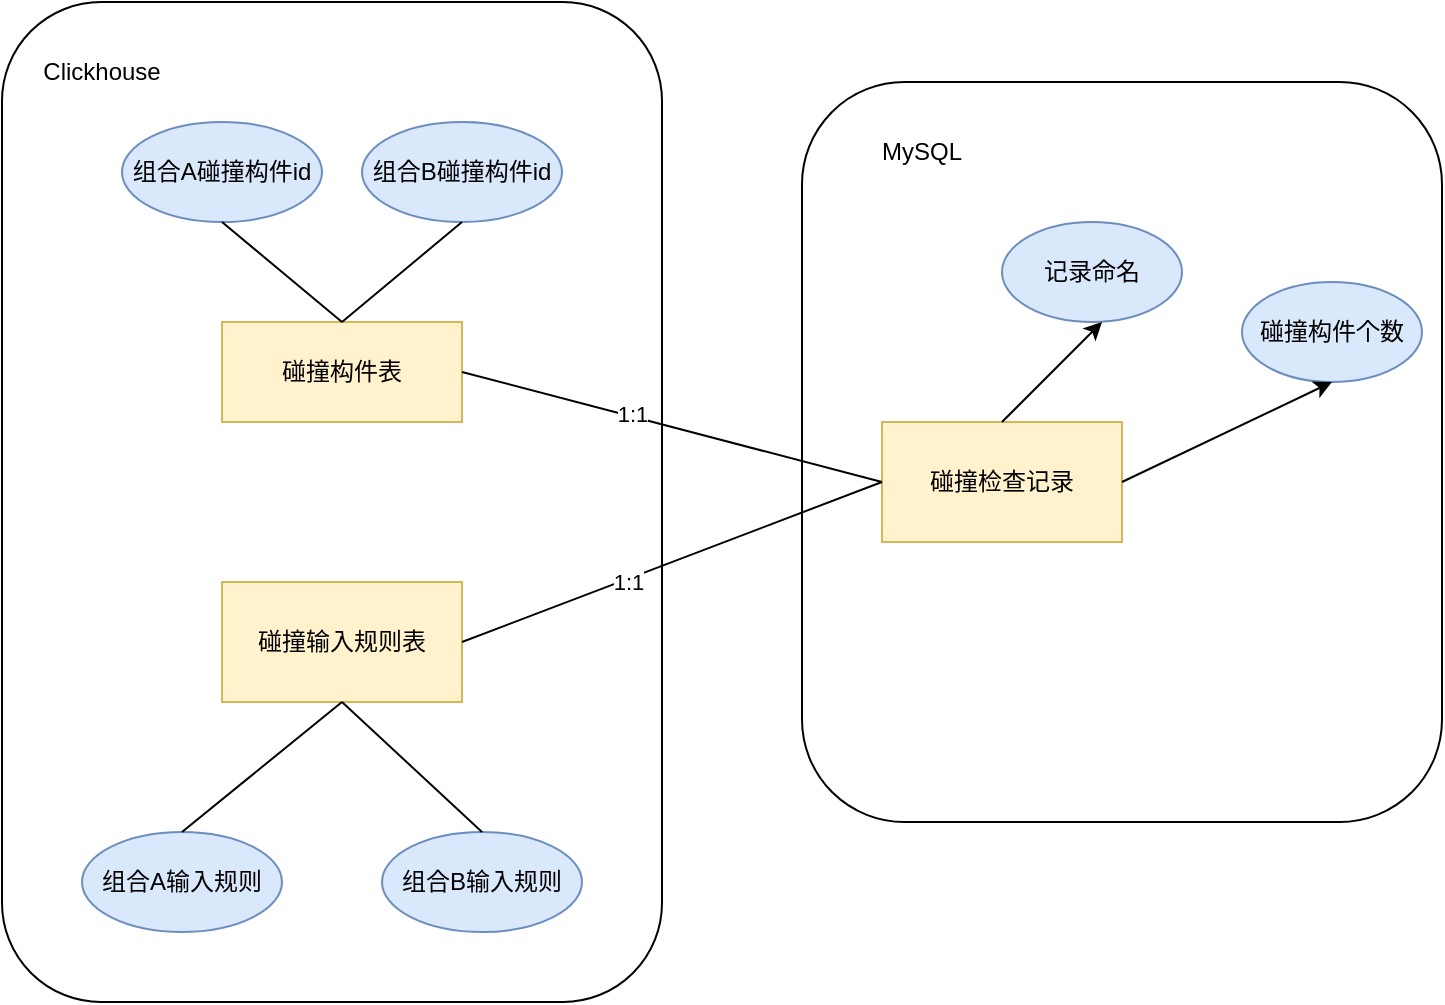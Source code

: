 <mxfile version="24.7.10">
  <diagram name="第 1 页" id="7Tk4QD-IKA3m55gs-sub">
    <mxGraphModel dx="1259" dy="793" grid="1" gridSize="10" guides="1" tooltips="1" connect="1" arrows="1" fold="1" page="1" pageScale="1" pageWidth="827" pageHeight="1169" math="0" shadow="0">
      <root>
        <mxCell id="0" />
        <mxCell id="1" parent="0" />
        <mxCell id="iMq_VFgvEjlT29_wrOhP-30" value="" style="rounded=1;whiteSpace=wrap;html=1;arcSize=16;" vertex="1" parent="1">
          <mxGeometry x="420" y="210" width="320" height="370" as="geometry" />
        </mxCell>
        <mxCell id="iMq_VFgvEjlT29_wrOhP-28" value="" style="rounded=1;whiteSpace=wrap;html=1;" vertex="1" parent="1">
          <mxGeometry x="20" y="170" width="330" height="500" as="geometry" />
        </mxCell>
        <mxCell id="iMq_VFgvEjlT29_wrOhP-8" value="碰撞构件表" style="rounded=0;whiteSpace=wrap;html=1;fillColor=#fff2cc;strokeColor=#d6b656;" vertex="1" parent="1">
          <mxGeometry x="130" y="330" width="120" height="50" as="geometry" />
        </mxCell>
        <mxCell id="iMq_VFgvEjlT29_wrOhP-9" value="碰撞输入规则表" style="rounded=0;whiteSpace=wrap;html=1;fillColor=#fff2cc;strokeColor=#d6b656;" vertex="1" parent="1">
          <mxGeometry x="130" y="460" width="120" height="60" as="geometry" />
        </mxCell>
        <mxCell id="iMq_VFgvEjlT29_wrOhP-10" value="碰撞检查记录" style="rounded=0;whiteSpace=wrap;html=1;fillColor=#fff2cc;strokeColor=#d6b656;" vertex="1" parent="1">
          <mxGeometry x="460" y="380" width="120" height="60" as="geometry" />
        </mxCell>
        <mxCell id="iMq_VFgvEjlT29_wrOhP-11" value="记录命名" style="ellipse;whiteSpace=wrap;html=1;fillColor=#dae8fc;strokeColor=#6c8ebf;" vertex="1" parent="1">
          <mxGeometry x="520" y="280" width="90" height="50" as="geometry" />
        </mxCell>
        <mxCell id="iMq_VFgvEjlT29_wrOhP-12" value="碰撞构件个数" style="ellipse;whiteSpace=wrap;html=1;fillColor=#dae8fc;strokeColor=#6c8ebf;" vertex="1" parent="1">
          <mxGeometry x="640" y="310" width="90" height="50" as="geometry" />
        </mxCell>
        <mxCell id="iMq_VFgvEjlT29_wrOhP-13" value="" style="endArrow=classic;html=1;rounded=0;" edge="1" parent="1">
          <mxGeometry width="50" height="50" relative="1" as="geometry">
            <mxPoint x="520" y="380" as="sourcePoint" />
            <mxPoint x="570" y="330" as="targetPoint" />
          </mxGeometry>
        </mxCell>
        <mxCell id="iMq_VFgvEjlT29_wrOhP-14" value="" style="endArrow=classic;html=1;rounded=0;entryX=0.5;entryY=1;entryDx=0;entryDy=0;" edge="1" parent="1" target="iMq_VFgvEjlT29_wrOhP-12">
          <mxGeometry width="50" height="50" relative="1" as="geometry">
            <mxPoint x="580" y="410" as="sourcePoint" />
            <mxPoint x="630" y="360" as="targetPoint" />
          </mxGeometry>
        </mxCell>
        <mxCell id="iMq_VFgvEjlT29_wrOhP-15" value="" style="endArrow=none;html=1;rounded=0;exitX=1;exitY=0.5;exitDx=0;exitDy=0;entryX=0;entryY=0.5;entryDx=0;entryDy=0;" edge="1" parent="1" source="iMq_VFgvEjlT29_wrOhP-8" target="iMq_VFgvEjlT29_wrOhP-10">
          <mxGeometry width="50" height="50" relative="1" as="geometry">
            <mxPoint x="270" y="370" as="sourcePoint" />
            <mxPoint x="340" y="380" as="targetPoint" />
          </mxGeometry>
        </mxCell>
        <mxCell id="iMq_VFgvEjlT29_wrOhP-18" value="1:1" style="edgeLabel;html=1;align=center;verticalAlign=middle;resizable=0;points=[];" vertex="1" connectable="0" parent="iMq_VFgvEjlT29_wrOhP-15">
          <mxGeometry x="-0.193" y="1" relative="1" as="geometry">
            <mxPoint as="offset" />
          </mxGeometry>
        </mxCell>
        <mxCell id="iMq_VFgvEjlT29_wrOhP-17" value="" style="endArrow=none;html=1;rounded=0;entryX=0;entryY=0.5;entryDx=0;entryDy=0;exitX=1;exitY=0.5;exitDx=0;exitDy=0;" edge="1" parent="1" source="iMq_VFgvEjlT29_wrOhP-9" target="iMq_VFgvEjlT29_wrOhP-10">
          <mxGeometry width="50" height="50" relative="1" as="geometry">
            <mxPoint x="260" y="500" as="sourcePoint" />
            <mxPoint x="310" y="450" as="targetPoint" />
          </mxGeometry>
        </mxCell>
        <mxCell id="iMq_VFgvEjlT29_wrOhP-19" value="1:1" style="edgeLabel;html=1;align=center;verticalAlign=middle;resizable=0;points=[];" vertex="1" connectable="0" parent="iMq_VFgvEjlT29_wrOhP-17">
          <mxGeometry x="-0.215" y="-2" relative="1" as="geometry">
            <mxPoint y="-1" as="offset" />
          </mxGeometry>
        </mxCell>
        <mxCell id="iMq_VFgvEjlT29_wrOhP-20" value="组合A碰撞构件id" style="ellipse;whiteSpace=wrap;html=1;fillColor=#dae8fc;strokeColor=#6c8ebf;" vertex="1" parent="1">
          <mxGeometry x="80" y="230" width="100" height="50" as="geometry" />
        </mxCell>
        <mxCell id="iMq_VFgvEjlT29_wrOhP-21" value="" style="endArrow=none;html=1;rounded=0;exitX=0.5;exitY=1;exitDx=0;exitDy=0;entryX=0.5;entryY=0;entryDx=0;entryDy=0;" edge="1" parent="1" source="iMq_VFgvEjlT29_wrOhP-20" target="iMq_VFgvEjlT29_wrOhP-8">
          <mxGeometry width="50" height="50" relative="1" as="geometry">
            <mxPoint x="200" y="290" as="sourcePoint" />
            <mxPoint x="250" y="240" as="targetPoint" />
          </mxGeometry>
        </mxCell>
        <mxCell id="iMq_VFgvEjlT29_wrOhP-22" value="组合B碰撞构件id" style="ellipse;whiteSpace=wrap;html=1;fillColor=#dae8fc;strokeColor=#6c8ebf;" vertex="1" parent="1">
          <mxGeometry x="200" y="230" width="100" height="50" as="geometry" />
        </mxCell>
        <mxCell id="iMq_VFgvEjlT29_wrOhP-23" value="" style="endArrow=none;html=1;rounded=0;exitX=0.5;exitY=1;exitDx=0;exitDy=0;entryX=0.5;entryY=0;entryDx=0;entryDy=0;" edge="1" parent="1" source="iMq_VFgvEjlT29_wrOhP-22" target="iMq_VFgvEjlT29_wrOhP-8">
          <mxGeometry width="50" height="50" relative="1" as="geometry">
            <mxPoint x="220" y="280" as="sourcePoint" />
            <mxPoint x="280" y="330" as="targetPoint" />
          </mxGeometry>
        </mxCell>
        <mxCell id="iMq_VFgvEjlT29_wrOhP-24" value="组合A输入规则" style="ellipse;whiteSpace=wrap;html=1;fillColor=#dae8fc;strokeColor=#6c8ebf;" vertex="1" parent="1">
          <mxGeometry x="60" y="585" width="100" height="50" as="geometry" />
        </mxCell>
        <mxCell id="iMq_VFgvEjlT29_wrOhP-25" value="组合B输入规则" style="ellipse;whiteSpace=wrap;html=1;fillColor=#dae8fc;strokeColor=#6c8ebf;" vertex="1" parent="1">
          <mxGeometry x="210" y="585" width="100" height="50" as="geometry" />
        </mxCell>
        <mxCell id="iMq_VFgvEjlT29_wrOhP-26" value="" style="endArrow=none;html=1;rounded=0;entryX=0.5;entryY=1;entryDx=0;entryDy=0;exitX=0.5;exitY=0;exitDx=0;exitDy=0;" edge="1" parent="1" source="iMq_VFgvEjlT29_wrOhP-24" target="iMq_VFgvEjlT29_wrOhP-9">
          <mxGeometry width="50" height="50" relative="1" as="geometry">
            <mxPoint x="110" y="590" as="sourcePoint" />
            <mxPoint x="160" y="540" as="targetPoint" />
          </mxGeometry>
        </mxCell>
        <mxCell id="iMq_VFgvEjlT29_wrOhP-27" value="" style="endArrow=none;html=1;rounded=0;entryX=0.5;entryY=1;entryDx=0;entryDy=0;exitX=0.5;exitY=0;exitDx=0;exitDy=0;" edge="1" parent="1" source="iMq_VFgvEjlT29_wrOhP-25" target="iMq_VFgvEjlT29_wrOhP-9">
          <mxGeometry width="50" height="50" relative="1" as="geometry">
            <mxPoint x="170" y="605" as="sourcePoint" />
            <mxPoint x="250" y="540" as="targetPoint" />
          </mxGeometry>
        </mxCell>
        <mxCell id="iMq_VFgvEjlT29_wrOhP-29" value="Clickhouse" style="text;html=1;align=center;verticalAlign=middle;whiteSpace=wrap;rounded=0;" vertex="1" parent="1">
          <mxGeometry x="40" y="190" width="60" height="30" as="geometry" />
        </mxCell>
        <mxCell id="iMq_VFgvEjlT29_wrOhP-31" value="MySQL" style="text;html=1;align=center;verticalAlign=middle;whiteSpace=wrap;rounded=0;" vertex="1" parent="1">
          <mxGeometry x="450" y="230" width="60" height="30" as="geometry" />
        </mxCell>
      </root>
    </mxGraphModel>
  </diagram>
</mxfile>
